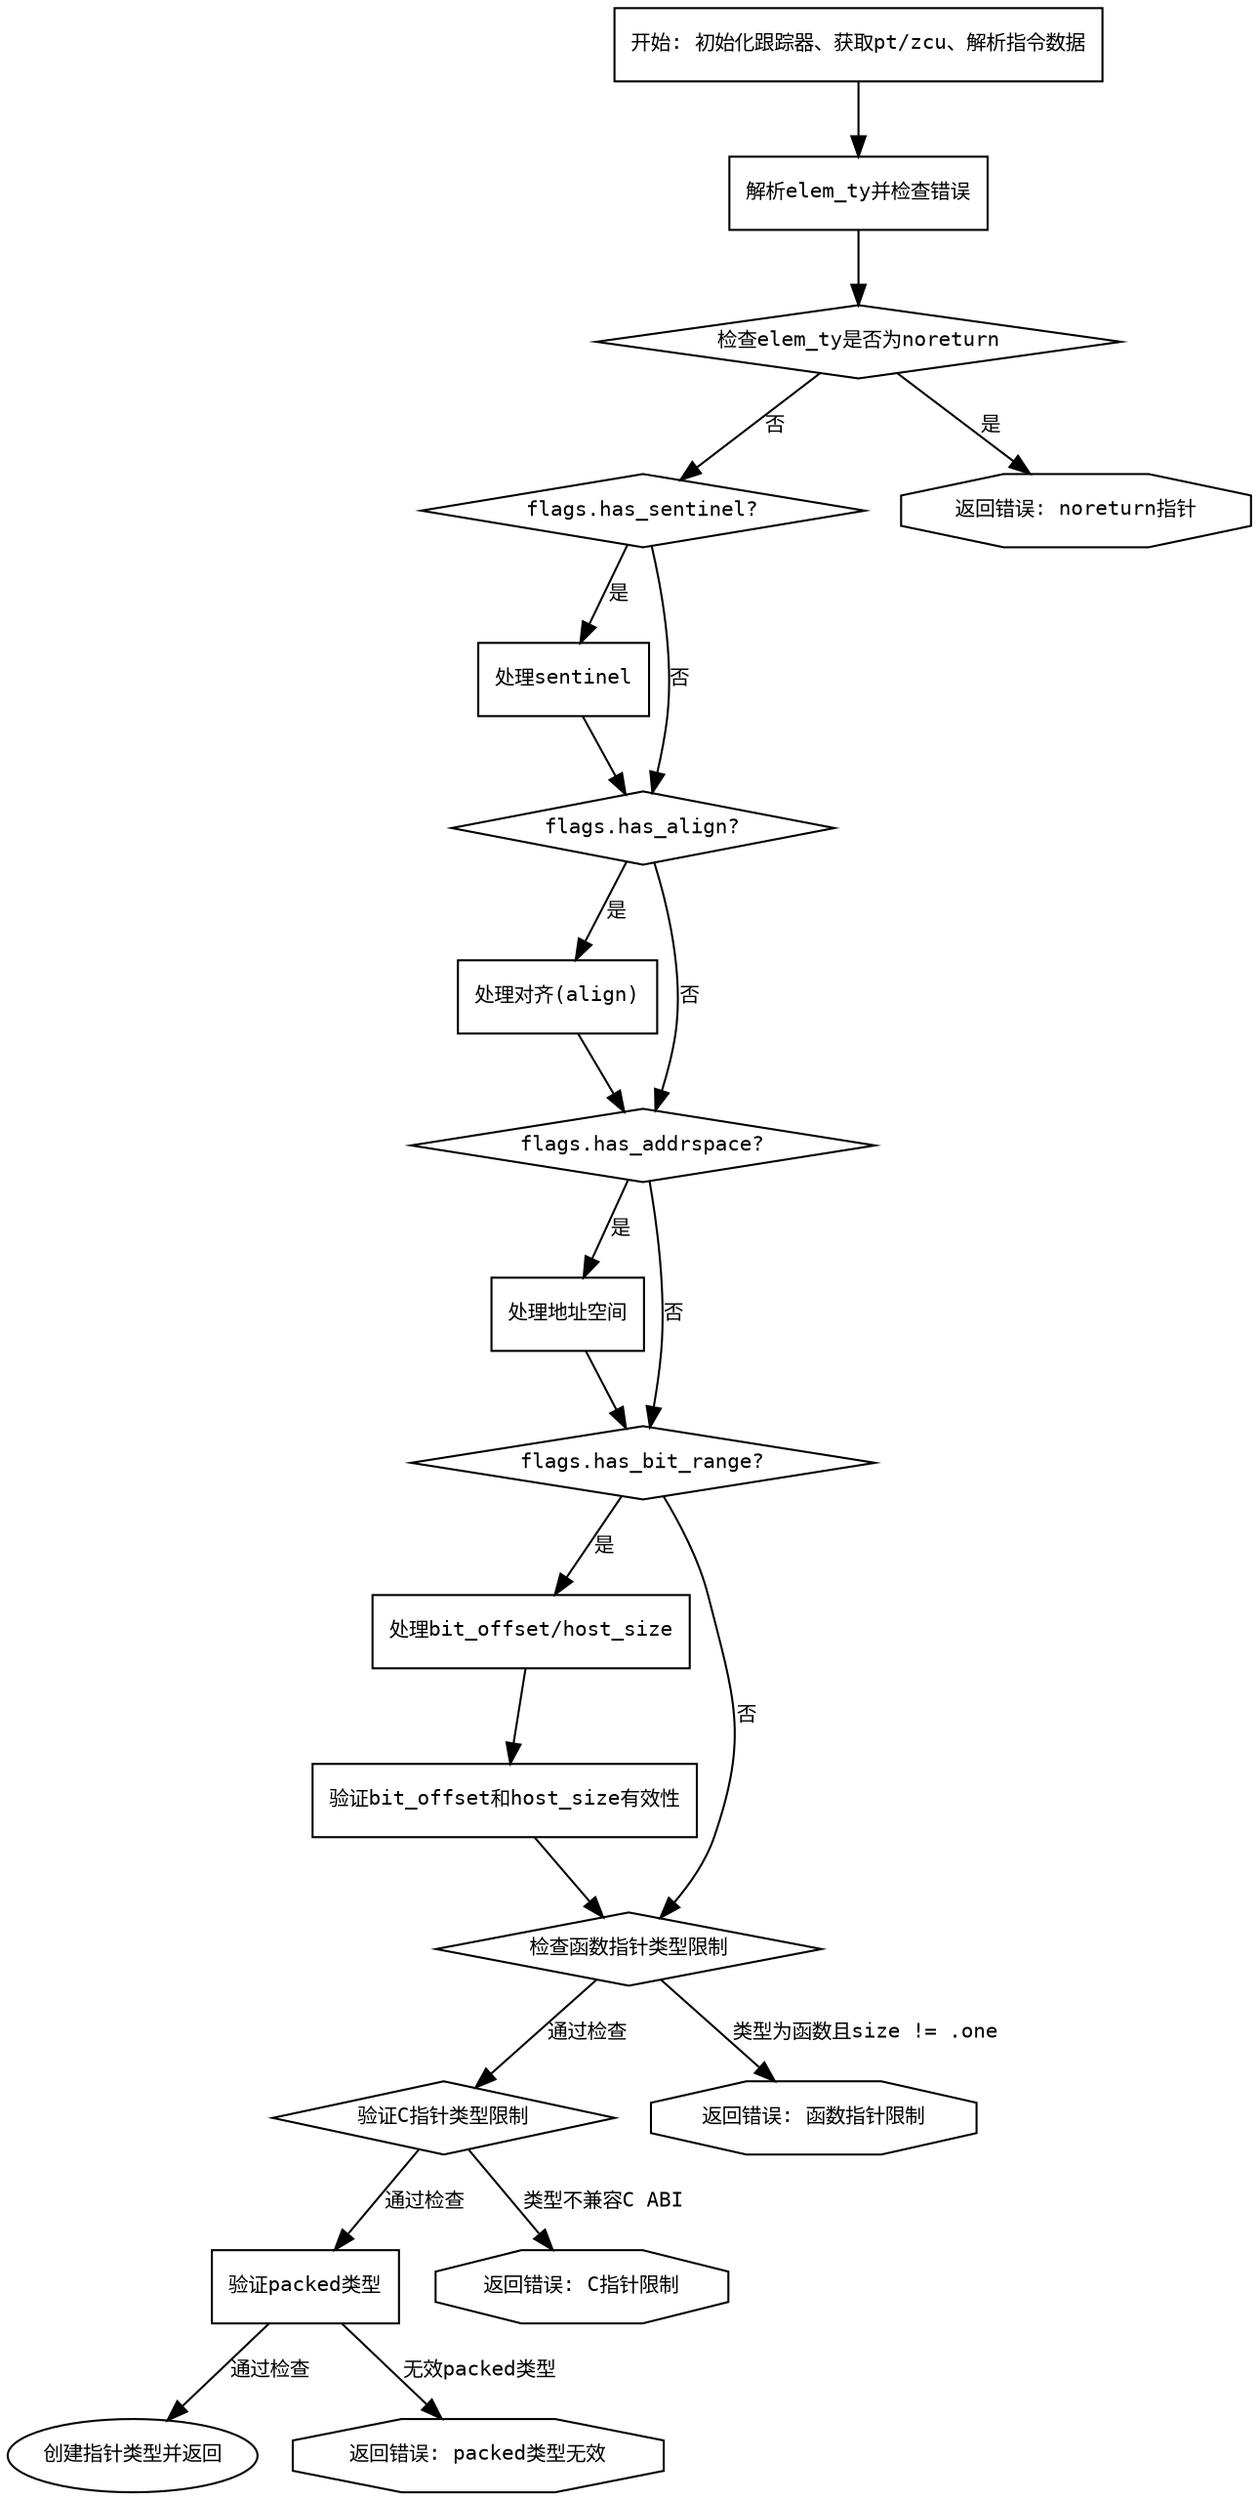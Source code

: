 
digraph flowchart {
    node [shape=rectangle, fontname="Courier", fontsize=10];
    edge [fontname="Courier", fontsize=10];

    start [label="开始: 初始化跟踪器、获取pt/zcu、解析指令数据"];
    resolve_elem_ty [label="解析elem_ty并检查错误"];
    check_noreturn [label="检查elem_ty是否为noreturn", shape=diamond];
    process_sentinel [label="处理sentinel"];
    check_has_sentinel [label="flags.has_sentinel?", shape=diamond];
    process_align [label="处理对齐(align)"];
    check_has_align [label="flags.has_align?", shape=diamond];
    process_addrspace [label="处理地址空间"];
    check_has_addrspace [label="flags.has_addrspace?", shape=diamond];
    process_bitrange [label="处理bit_offset/host_size"];
    check_has_bitrange [label="flags.has_bit_range?", shape=diamond];
    validate_bitrange [label="验证bit_offset和host_size有效性"];
    check_fn_ptr [label="检查函数指针类型限制", shape=diamond];
    check_c_ptr [label="验证C指针类型限制", shape=diamond];
    check_packed_type [label="验证packed类型"];
    create_ptr_type [label="创建指针类型并返回"];
    error_noreturn [label="返回错误: noreturn指针"];
    error_fn_ptr [label="返回错误: 函数指针限制"];
    error_c_ptr [label="返回错误: C指针限制"];
    error_packed [label="返回错误: packed类型无效"];

    start -> resolve_elem_ty;
    resolve_elem_ty -> check_noreturn;
    
    check_noreturn -> error_noreturn [label="是"];
    check_noreturn -> check_has_sentinel [label="否"];
    
    check_has_sentinel -> process_sentinel [label="是"];
    check_has_sentinel -> check_has_align [label="否"];
    process_sentinel -> check_has_align;
    
    check_has_align -> process_align [label="是"];
    check_has_align -> check_has_addrspace [label="否"];
    process_align -> check_has_addrspace;
    
    check_has_addrspace -> process_addrspace [label="是"];
    check_has_addrspace -> check_has_bitrange [label="否"];
    process_addrspace -> check_has_bitrange;
    
    check_has_bitrange -> process_bitrange [label="是"];
    check_has_bitrange -> check_fn_ptr [label="否"];
    process_bitrange -> validate_bitrange;
    validate_bitrange -> check_fn_ptr;
    
    check_fn_ptr -> error_fn_ptr [label="类型为函数且size != .one"];
    check_fn_ptr -> check_c_ptr [label="通过检查"];
    
    check_c_ptr -> error_c_ptr [label="类型不兼容C ABI"];
    check_c_ptr -> check_packed_type [label="通过检查"];
    
    check_packed_type -> error_packed [label="无效packed类型"];
    check_packed_type -> create_ptr_type [label="通过检查"];
    
    create_ptr_type [shape=oval];
    error_noreturn [shape=octagon];
    error_fn_ptr [shape=octagon];
    error_c_ptr [shape=octagon];
    error_packed [shape=octagon];
}

